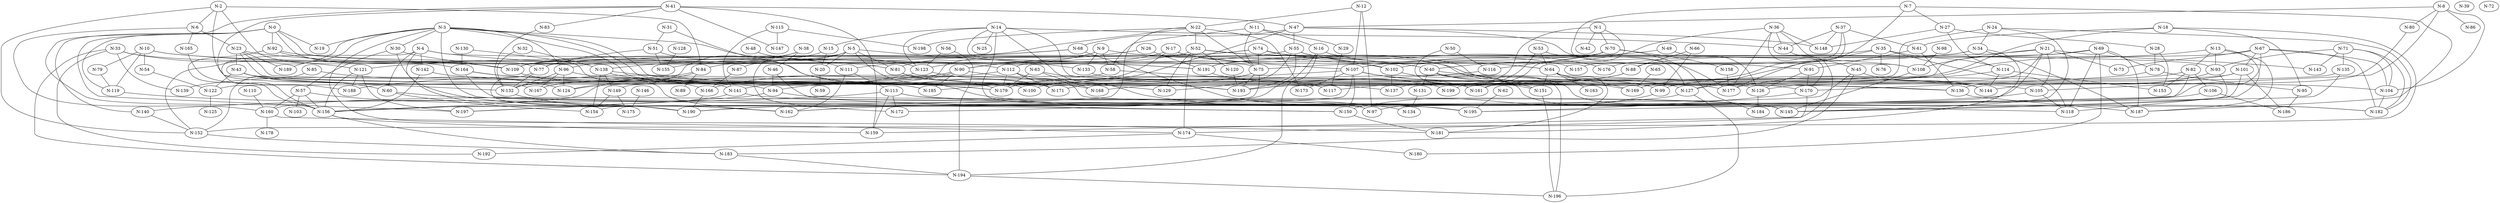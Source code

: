 graph G {
    "N-0";
    "N-1";
    "N-2";
    "N-3";
    "N-4";
    "N-5";
    "N-6";
    "N-7";
    "N-8";
    "N-9";
    "N-10";
    "N-11";
    "N-12";
    "N-13";
    "N-14";
    "N-15";
    "N-16";
    "N-17";
    "N-18";
    "N-19";
    "N-20";
    "N-21";
    "N-22";
    "N-23";
    "N-24";
    "N-25";
    "N-26";
    "N-27";
    "N-28";
    "N-29";
    "N-30";
    "N-31";
    "N-32";
    "N-33";
    "N-34";
    "N-35";
    "N-36";
    "N-37";
    "N-38";
    "N-39";
    "N-40";
    "N-41";
    "N-42";
    "N-43";
    "N-44";
    "N-45";
    "N-46";
    "N-47";
    "N-48";
    "N-49";
    "N-50";
    "N-51";
    "N-52";
    "N-53";
    "N-54";
    "N-55";
    "N-56";
    "N-57";
    "N-58";
    "N-59";
    "N-60";
    "N-61";
    "N-62";
    "N-63";
    "N-64";
    "N-65";
    "N-66";
    "N-67";
    "N-68";
    "N-69";
    "N-70";
    "N-71";
    "N-72";
    "N-73";
    "N-74";
    "N-75";
    "N-76";
    "N-77";
    "N-78";
    "N-79";
    "N-80";
    "N-81";
    "N-82";
    "N-83";
    "N-84";
    "N-85";
    "N-86";
    "N-87";
    "N-88";
    "N-89";
    "N-90";
    "N-91";
    "N-92";
    "N-93";
    "N-94";
    "N-95";
    "N-96";
    "N-97";
    "N-98";
    "N-99";
    "N-100";
    "N-101";
    "N-102";
    "N-103";
    "N-104";
    "N-105";
    "N-106";
    "N-107";
    "N-108";
    "N-109";
    "N-110";
    "N-111";
    "N-112";
    "N-113";
    "N-114";
    "N-115";
    "N-116";
    "N-117";
    "N-118";
    "N-119";
    "N-120";
    "N-121";
    "N-122";
    "N-123";
    "N-124";
    "N-125";
    "N-126";
    "N-127";
    "N-128";
    "N-129";
    "N-130";
    "N-131";
    "N-132";
    "N-133";
    "N-134";
    "N-135";
    "N-136";
    "N-137";
    "N-138";
    "N-139";
    "N-140";
    "N-141";
    "N-142";
    "N-143";
    "N-144";
    "N-145";
    "N-146";
    "N-147";
    "N-148";
    "N-149";
    "N-150";
    "N-151";
    "N-152";
    "N-153";
    "N-154";
    "N-155";
    "N-156";
    "N-157";
    "N-158";
    "N-159";
    "N-160";
    "N-161";
    "N-162";
    "N-163";
    "N-164";
    "N-165";
    "N-166";
    "N-167";
    "N-168";
    "N-169";
    "N-170";
    "N-171";
    "N-172";
    "N-173";
    "N-174";
    "N-175";
    "N-176";
    "N-177";
    "N-178";
    "N-179";
    "N-180";
    "N-181";
    "N-182";
    "N-183";
    "N-184";
    "N-185";
    "N-186";
    "N-187";
    "N-188";
    "N-189";
    "N-190";
    "N-191";
    "N-192";
    "N-193";
    "N-194";
    "N-195";
    "N-196";
    "N-197";
    "N-198";
    "N-199";
    "N-0" -- "N-77";
    "N-0" -- "N-108";
    "N-0" -- "N-197";
    "N-0" -- "N-92";
    "N-0" -- "N-19";
    "N-0" -- "N-140";
    "N-0" -- "N-119";
    "N-1" -- "N-42";
    "N-1" -- "N-137";
    "N-1" -- "N-161";
    "N-1" -- "N-70";
    "N-2" -- "N-164";
    "N-2" -- "N-152";
    "N-2" -- "N-167";
    "N-2" -- "N-6";
    "N-2" -- "N-84";
    "N-3" -- "N-189";
    "N-3" -- "N-152";
    "N-3" -- "N-111";
    "N-3" -- "N-168";
    "N-3" -- "N-181";
    "N-3" -- "N-19";
    "N-3" -- "N-96";
    "N-3" -- "N-193";
    "N-3" -- "N-195";
    "N-3" -- "N-100";
    "N-3" -- "N-30";
    "N-4" -- "N-142";
    "N-4" -- "N-93";
    "N-4" -- "N-156";
    "N-4" -- "N-81";
    "N-4" -- "N-190";
    "N-4" -- "N-60";
    "N-5" -- "N-81";
    "N-5" -- "N-87";
    "N-5" -- "N-172";
    "N-5" -- "N-20";
    "N-5" -- "N-134";
    "N-5" -- "N-96";
    "N-5" -- "N-133";
    "N-6" -- "N-160";
    "N-6" -- "N-23";
    "N-6" -- "N-165";
    "N-7" -- "N-27";
    "N-7" -- "N-91";
    "N-7" -- "N-177";
    "N-7" -- "N-187";
    "N-8" -- "N-86";
    "N-8" -- "N-47";
    "N-8" -- "N-80";
    "N-8" -- "N-104";
    "N-8" -- "N-105";
    "N-9" -- "N-81";
    "N-9" -- "N-58";
    "N-9" -- "N-149";
    "N-9" -- "N-133";
    "N-9" -- "N-40";
    "N-10" -- "N-54";
    "N-10" -- "N-191";
    "N-10" -- "N-112";
    "N-10" -- "N-119";
    "N-10" -- "N-79";
    "N-11" -- "N-16";
    "N-11" -- "N-29";
    "N-11" -- "N-58";
    "N-11" -- "N-75";
    "N-12" -- "N-107";
    "N-12" -- "N-97";
    "N-12" -- "N-22";
    "N-13" -- "N-118";
    "N-13" -- "N-82";
    "N-13" -- "N-93";
    "N-13" -- "N-187";
    "N-13" -- "N-171";
    "N-14" -- "N-15";
    "N-14" -- "N-123";
    "N-14" -- "N-75";
    "N-14" -- "N-195";
    "N-14" -- "N-44";
    "N-14" -- "N-97";
    "N-14" -- "N-25";
    "N-14" -- "N-177";
    "N-15" -- "N-20";
    "N-15" -- "N-138";
    "N-16" -- "N-64";
    "N-16" -- "N-172";
    "N-16" -- "N-194";
    "N-17" -- "N-107";
    "N-17" -- "N-90";
    "N-17" -- "N-141";
    "N-17" -- "N-127";
    "N-18" -- "N-152";
    "N-18" -- "N-61";
    "N-18" -- "N-161";
    "N-18" -- "N-95";
    "N-20" -- "N-59";
    "N-21" -- "N-108";
    "N-21" -- "N-105";
    "N-21" -- "N-126";
    "N-21" -- "N-97";
    "N-21" -- "N-143";
    "N-21" -- "N-73";
    "N-21" -- "N-176";
    "N-22" -- "N-121";
    "N-22" -- "N-198";
    "N-22" -- "N-52";
    "N-22" -- "N-173";
    "N-22" -- "N-197";
    "N-22" -- "N-75";
    "N-23" -- "N-126";
    "N-23" -- "N-189";
    "N-23" -- "N-102";
    "N-23" -- "N-43";
    "N-23" -- "N-136";
    "N-24" -- "N-145";
    "N-24" -- "N-193";
    "N-24" -- "N-182";
    "N-24" -- "N-34";
    "N-26" -- "N-90";
    "N-26" -- "N-191";
    "N-27" -- "N-148";
    "N-27" -- "N-114";
    "N-27" -- "N-28";
    "N-28" -- "N-153";
    "N-28" -- "N-78";
    "N-29" -- "N-117";
    "N-30" -- "N-109";
    "N-30" -- "N-162";
    "N-30" -- "N-57";
    "N-31" -- "N-51";
    "N-31" -- "N-171";
    "N-32" -- "N-138";
    "N-32" -- "N-132";
    "N-33" -- "N-109";
    "N-33" -- "N-194";
    "N-33" -- "N-139";
    "N-33" -- "N-192";
    "N-33" -- "N-121";
    "N-34" -- "N-181";
    "N-34" -- "N-88";
    "N-34" -- "N-187";
    "N-34" -- "N-75";
    "N-35" -- "N-112";
    "N-35" -- "N-114";
    "N-35" -- "N-127";
    "N-35" -- "N-118";
    "N-35" -- "N-76";
    "N-36" -- "N-148";
    "N-36" -- "N-40";
    "N-36" -- "N-170";
    "N-36" -- "N-45";
    "N-36" -- "N-44";
    "N-36" -- "N-177";
    "N-37" -- "N-157";
    "N-37" -- "N-148";
    "N-37" -- "N-44";
    "N-37" -- "N-61";
    "N-37" -- "N-169";
    "N-38" -- "N-124";
    "N-38" -- "N-109";
    "N-38" -- "N-46";
    "N-40" -- "N-105";
    "N-40" -- "N-145";
    "N-40" -- "N-196";
    "N-40" -- "N-131";
    "N-40" -- "N-151";
    "N-41" -- "N-47";
    "N-41" -- "N-83";
    "N-41" -- "N-159";
    "N-41" -- "N-147";
    "N-41" -- "N-132";
    "N-41" -- "N-156";
    "N-43" -- "N-122";
    "N-43" -- "N-185";
    "N-43" -- "N-94";
    "N-43" -- "N-60";
    "N-44" -- "N-159";
    "N-45" -- "N-190";
    "N-45" -- "N-144";
    "N-45" -- "N-183";
    "N-46" -- "N-94";
    "N-46" -- "N-150";
    "N-47" -- "N-148";
    "N-47" -- "N-179";
    "N-47" -- "N-55";
    "N-47" -- "N-68";
    "N-47" -- "N-177";
    "N-48" -- "N-123";
    "N-49" -- "N-191";
    "N-49" -- "N-126";
    "N-50" -- "N-116";
    "N-50" -- "N-151";
    "N-51" -- "N-155";
    "N-51" -- "N-77";
    "N-51" -- "N-117";
    "N-52" -- "N-129";
    "N-52" -- "N-120";
    "N-52" -- "N-174";
    "N-52" -- "N-170";
    "N-52" -- "N-109";
    "N-52" -- "N-108";
    "N-53" -- "N-127";
    "N-53" -- "N-199";
    "N-53" -- "N-64";
    "N-54" -- "N-122";
    "N-55" -- "N-111";
    "N-55" -- "N-193";
    "N-55" -- "N-129";
    "N-55" -- "N-157";
    "N-55" -- "N-64";
    "N-56" -- "N-123";
    "N-56" -- "N-194";
    "N-57" -- "N-103";
    "N-57" -- "N-156";
    "N-57" -- "N-160";
    "N-57" -- "N-190";
    "N-58" -- "N-185";
    "N-58" -- "N-137";
    "N-60" -- "N-150";
    "N-60" -- "N-154";
    "N-61" -- "N-136";
    "N-61" -- "N-91";
    "N-62" -- "N-195";
    "N-63" -- "N-99";
    "N-63" -- "N-179";
    "N-63" -- "N-168";
    "N-64" -- "N-151";
    "N-64" -- "N-163";
    "N-64" -- "N-169";
    "N-64" -- "N-136";
    "N-64" -- "N-181";
    "N-65" -- "N-169";
    "N-66" -- "N-88";
    "N-66" -- "N-99";
    "N-67" -- "N-191";
    "N-67" -- "N-104";
    "N-67" -- "N-73";
    "N-67" -- "N-182";
    "N-67" -- "N-156";
    "N-67" -- "N-101";
    "N-68" -- "N-109";
    "N-68" -- "N-195";
    "N-68" -- "N-155";
    "N-69" -- "N-187";
    "N-69" -- "N-118";
    "N-69" -- "N-78";
    "N-69" -- "N-180";
    "N-69" -- "N-107";
    "N-69" -- "N-122";
    "N-70" -- "N-184";
    "N-70" -- "N-123";
    "N-70" -- "N-158";
    "N-70" -- "N-116";
    "N-70" -- "N-102";
    "N-71" -- "N-182";
    "N-71" -- "N-135";
    "N-71" -- "N-93";
    "N-71" -- "N-104";
    "N-71" -- "N-143";
    "N-74" -- "N-102";
    "N-74" -- "N-169";
    "N-74" -- "N-75";
    "N-74" -- "N-176";
    "N-74" -- "N-77";
    "N-74" -- "N-84";
    "N-75" -- "N-100";
    "N-75" -- "N-154";
    "N-75" -- "N-193";
    "N-77" -- "N-132";
    "N-77" -- "N-190";
    "N-78" -- "N-95";
    "N-78" -- "N-170";
    "N-79" -- "N-119";
    "N-80" -- "N-136";
    "N-81" -- "N-193";
    "N-81" -- "N-179";
    "N-82" -- "N-195";
    "N-82" -- "N-106";
    "N-82" -- "N-99";
    "N-82" -- "N-153";
    "N-83" -- "N-132";
    "N-84" -- "N-156";
    "N-84" -- "N-89";
    "N-84" -- "N-139";
    "N-85" -- "N-152";
    "N-85" -- "N-124";
    "N-87" -- "N-166";
    "N-88" -- "N-117";
    "N-88" -- "N-193";
    "N-90" -- "N-188";
    "N-90" -- "N-185";
    "N-90" -- "N-129";
    "N-90" -- "N-94";
    "N-90" -- "N-167";
    "N-91" -- "N-126";
    "N-91" -- "N-170";
    "N-92" -- "N-156";
    "N-92" -- "N-109";
    "N-92" -- "N-191";
    "N-93" -- "N-145";
    "N-93" -- "N-144";
    "N-94" -- "N-197";
    "N-94" -- "N-97";
    "N-95" -- "N-186";
    "N-96" -- "N-167";
    "N-96" -- "N-104";
    "N-96" -- "N-132";
    "N-96" -- "N-124";
    "N-98" -- "N-108";
    "N-99" -- "N-150";
    "N-101" -- "N-132";
    "N-101" -- "N-127";
    "N-101" -- "N-186";
    "N-101" -- "N-145";
    "N-102" -- "N-137";
    "N-102" -- "N-145";
    "N-104" -- "N-182";
    "N-105" -- "N-162";
    "N-105" -- "N-118";
    "N-106" -- "N-162";
    "N-106" -- "N-186";
    "N-107" -- "N-173";
    "N-107" -- "N-190";
    "N-107" -- "N-151";
    "N-107" -- "N-179";
    "N-107" -- "N-161";
    "N-107" -- "N-150";
    "N-108" -- "N-145";
    "N-109" -- "N-141";
    "N-110" -- "N-160";
    "N-111" -- "N-162";
    "N-111" -- "N-113";
    "N-112" -- "N-171";
    "N-112" -- "N-118";
    "N-112" -- "N-166";
    "N-112" -- "N-179";
    "N-113" -- "N-140";
    "N-113" -- "N-145";
    "N-113" -- "N-159";
    "N-113" -- "N-172";
    "N-113" -- "N-182";
    "N-114" -- "N-177";
    "N-114" -- "N-153";
    "N-114" -- "N-144";
    "N-115" -- "N-141";
    "N-115" -- "N-198";
    "N-115" -- "N-147";
    "N-116" -- "N-124";
    "N-119" -- "N-190";
    "N-120" -- "N-193";
    "N-121" -- "N-156";
    "N-121" -- "N-197";
    "N-121" -- "N-188";
    "N-122" -- "N-125";
    "N-123" -- "N-132";
    "N-123" -- "N-171";
    "N-126" -- "N-184";
    "N-127" -- "N-160";
    "N-127" -- "N-196";
    "N-128" -- "N-155";
    "N-130" -- "N-164";
    "N-130" -- "N-162";
    "N-131" -- "N-134";
    "N-132" -- "N-162";
    "N-133" -- "N-144";
    "N-135" -- "N-190";
    "N-135" -- "N-168";
    "N-136" -- "N-187";
    "N-138" -- "N-185";
    "N-138" -- "N-149";
    "N-138" -- "N-154";
    "N-138" -- "N-161";
    "N-140" -- "N-152";
    "N-141" -- "N-156";
    "N-141" -- "N-145";
    "N-142" -- "N-156";
    "N-142" -- "N-179";
    "N-146" -- "N-175";
    "N-149" -- "N-175";
    "N-149" -- "N-154";
    "N-150" -- "N-181";
    "N-151" -- "N-196";
    "N-152" -- "N-183";
    "N-156" -- "N-183";
    "N-156" -- "N-159";
    "N-158" -- "N-177";
    "N-160" -- "N-174";
    "N-160" -- "N-178";
    "N-164" -- "N-182";
    "N-164" -- "N-179";
    "N-164" -- "N-166";
    "N-165" -- "N-188";
    "N-166" -- "N-190";
    "N-170" -- "N-174";
    "N-170" -- "N-195";
    "N-174" -- "N-192";
    "N-174" -- "N-180";
    "N-183" -- "N-194";
    "N-191" -- "N-199";
    "N-194" -- "N-196";
}
